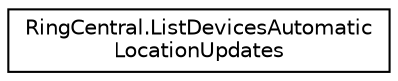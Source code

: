 digraph "Graphical Class Hierarchy"
{
 // LATEX_PDF_SIZE
  edge [fontname="Helvetica",fontsize="10",labelfontname="Helvetica",labelfontsize="10"];
  node [fontname="Helvetica",fontsize="10",shape=record];
  rankdir="LR";
  Node0 [label="RingCentral.ListDevicesAutomatic\lLocationUpdates",height=0.2,width=0.4,color="black", fillcolor="white", style="filled",URL="$classRingCentral_1_1ListDevicesAutomaticLocationUpdates.html",tooltip=" "];
}
